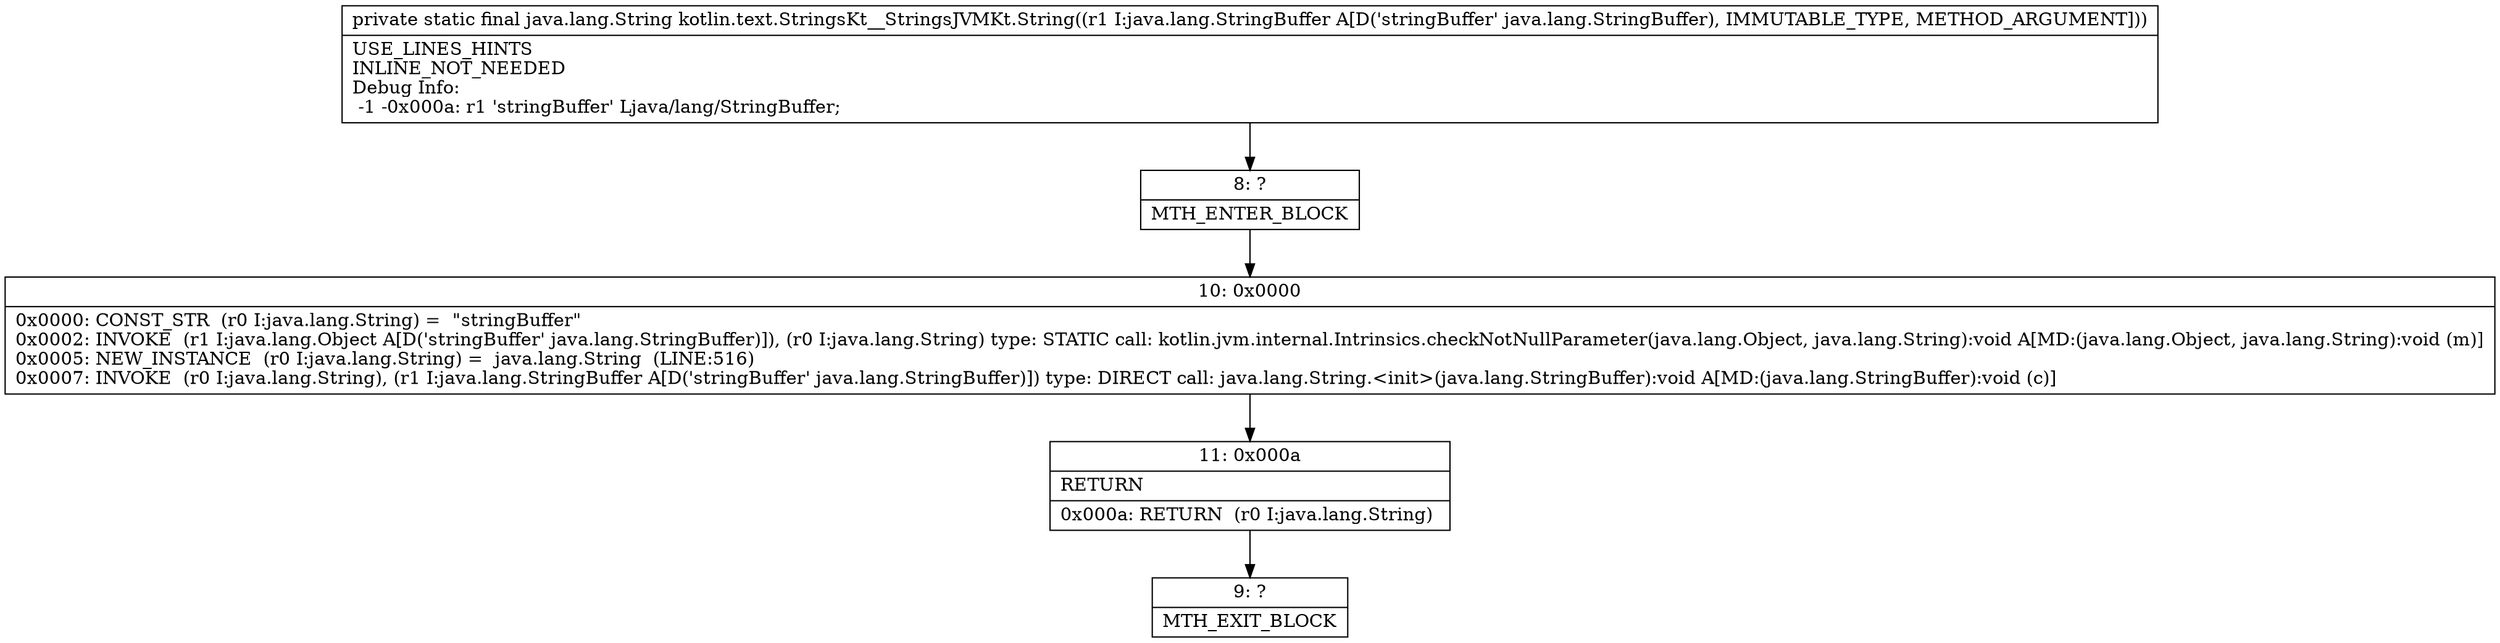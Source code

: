 digraph "CFG forkotlin.text.StringsKt__StringsJVMKt.String(Ljava\/lang\/StringBuffer;)Ljava\/lang\/String;" {
Node_8 [shape=record,label="{8\:\ ?|MTH_ENTER_BLOCK\l}"];
Node_10 [shape=record,label="{10\:\ 0x0000|0x0000: CONST_STR  (r0 I:java.lang.String) =  \"stringBuffer\" \l0x0002: INVOKE  (r1 I:java.lang.Object A[D('stringBuffer' java.lang.StringBuffer)]), (r0 I:java.lang.String) type: STATIC call: kotlin.jvm.internal.Intrinsics.checkNotNullParameter(java.lang.Object, java.lang.String):void A[MD:(java.lang.Object, java.lang.String):void (m)]\l0x0005: NEW_INSTANCE  (r0 I:java.lang.String) =  java.lang.String  (LINE:516)\l0x0007: INVOKE  (r0 I:java.lang.String), (r1 I:java.lang.StringBuffer A[D('stringBuffer' java.lang.StringBuffer)]) type: DIRECT call: java.lang.String.\<init\>(java.lang.StringBuffer):void A[MD:(java.lang.StringBuffer):void (c)]\l}"];
Node_11 [shape=record,label="{11\:\ 0x000a|RETURN\l|0x000a: RETURN  (r0 I:java.lang.String) \l}"];
Node_9 [shape=record,label="{9\:\ ?|MTH_EXIT_BLOCK\l}"];
MethodNode[shape=record,label="{private static final java.lang.String kotlin.text.StringsKt__StringsJVMKt.String((r1 I:java.lang.StringBuffer A[D('stringBuffer' java.lang.StringBuffer), IMMUTABLE_TYPE, METHOD_ARGUMENT]))  | USE_LINES_HINTS\lINLINE_NOT_NEEDED\lDebug Info:\l  \-1 \-0x000a: r1 'stringBuffer' Ljava\/lang\/StringBuffer;\l}"];
MethodNode -> Node_8;Node_8 -> Node_10;
Node_10 -> Node_11;
Node_11 -> Node_9;
}

